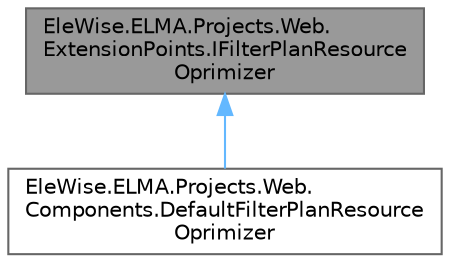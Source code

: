 digraph "EleWise.ELMA.Projects.Web.ExtensionPoints.IFilterPlanResourceOprimizer"
{
 // LATEX_PDF_SIZE
  bgcolor="transparent";
  edge [fontname=Helvetica,fontsize=10,labelfontname=Helvetica,labelfontsize=10];
  node [fontname=Helvetica,fontsize=10,shape=box,height=0.2,width=0.4];
  Node1 [id="Node000001",label="EleWise.ELMA.Projects.Web.\lExtensionPoints.IFilterPlanResource\lOprimizer",height=0.2,width=0.4,color="gray40", fillcolor="grey60", style="filled", fontcolor="black",tooltip="Точка расширения для фильтраций плана объекта в оптимизаторе ресурсов"];
  Node1 -> Node2 [id="edge1_Node000001_Node000002",dir="back",color="steelblue1",style="solid",tooltip=" "];
  Node2 [id="Node000002",label="EleWise.ELMA.Projects.Web.\lComponents.DefaultFilterPlanResource\lOprimizer",height=0.2,width=0.4,color="gray40", fillcolor="white", style="filled",tooltip=" "];
}
